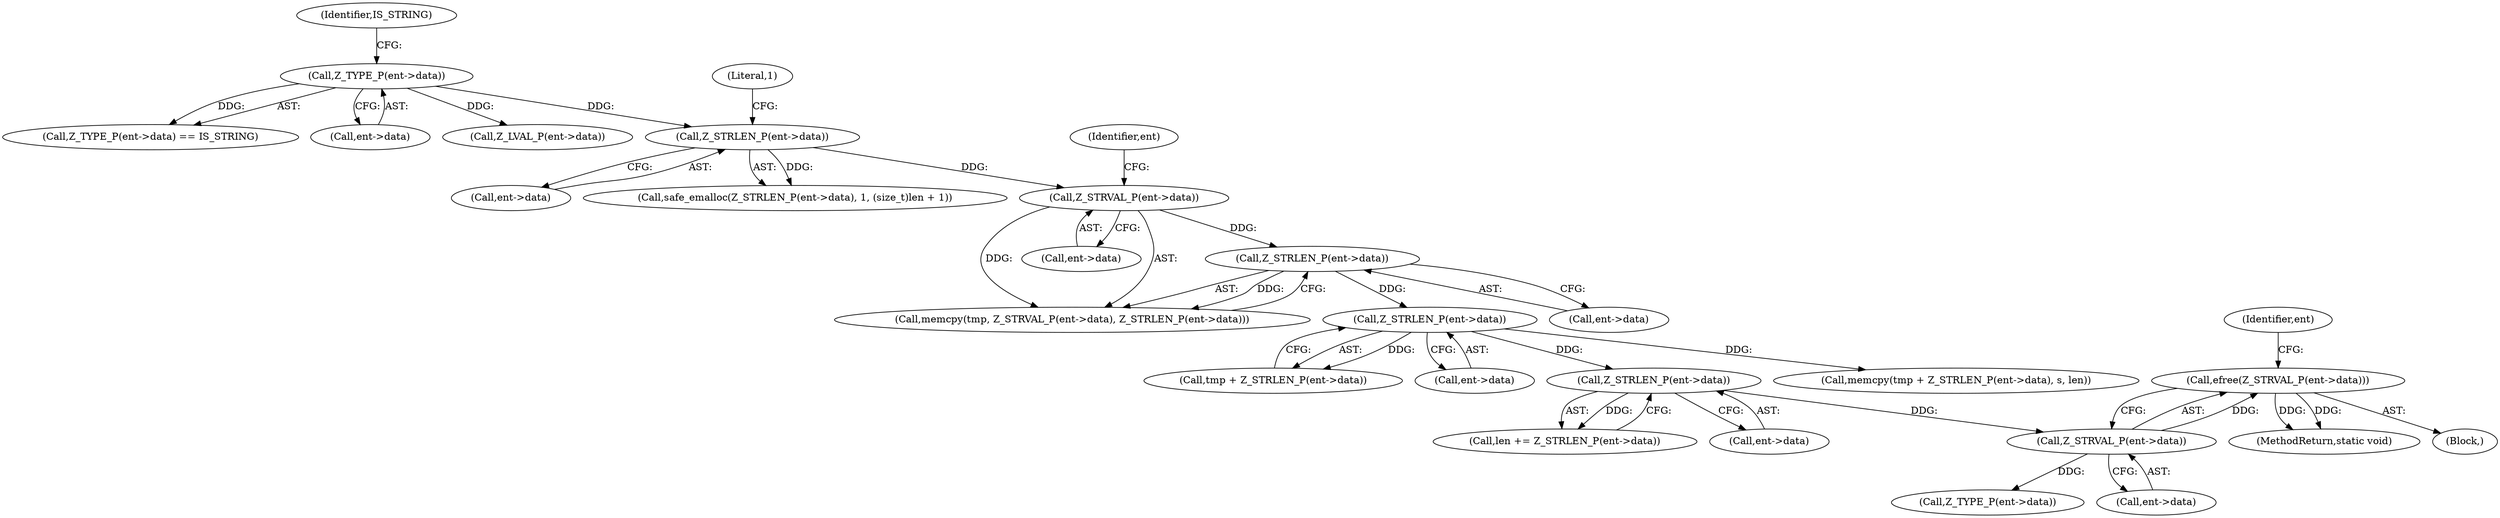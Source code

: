 digraph "0_php-src_426aeb2808955ee3d3f52e0cfb102834cdb836a5?w=1@API" {
"1000418" [label="(Call,efree(Z_STRVAL_P(ent->data)))"];
"1000419" [label="(Call,Z_STRVAL_P(ent->data))"];
"1000414" [label="(Call,Z_STRLEN_P(ent->data))"];
"1000406" [label="(Call,Z_STRLEN_P(ent->data))"];
"1000399" [label="(Call,Z_STRLEN_P(ent->data))"];
"1000395" [label="(Call,Z_STRVAL_P(ent->data))"];
"1000383" [label="(Call,Z_STRLEN_P(ent->data))"];
"1000374" [label="(Call,Z_TYPE_P(ent->data))"];
"1000403" [label="(Call,memcpy(tmp + Z_STRLEN_P(ent->data), s, len))"];
"1000404" [label="(Call,tmp + Z_STRLEN_P(ent->data))"];
"1000419" [label="(Call,Z_STRVAL_P(ent->data))"];
"1000375" [label="(Call,ent->data)"];
"1000387" [label="(Literal,1)"];
"1000401" [label="(Identifier,ent)"];
"1000414" [label="(Call,Z_STRLEN_P(ent->data))"];
"1000400" [label="(Call,ent->data)"];
"1000447" [label="(Call,Z_LVAL_P(ent->data))"];
"1000383" [label="(Call,Z_STRLEN_P(ent->data))"];
"1000373" [label="(Call,Z_TYPE_P(ent->data) == IS_STRING)"];
"1000412" [label="(Call,len += Z_STRLEN_P(ent->data))"];
"1000396" [label="(Call,ent->data)"];
"1000415" [label="(Call,ent->data)"];
"1000406" [label="(Call,Z_STRLEN_P(ent->data))"];
"1000393" [label="(Call,memcpy(tmp, Z_STRVAL_P(ent->data), Z_STRLEN_P(ent->data)))"];
"1000374" [label="(Call,Z_TYPE_P(ent->data))"];
"1000395" [label="(Call,Z_STRVAL_P(ent->data))"];
"1000424" [label="(Call,Z_TYPE_P(ent->data))"];
"1000418" [label="(Call,efree(Z_STRVAL_P(ent->data)))"];
"1000407" [label="(Call,ent->data)"];
"1000477" [label="(MethodReturn,static void)"];
"1000379" [label="(Block,)"];
"1000378" [label="(Identifier,IS_STRING)"];
"1000384" [label="(Call,ent->data)"];
"1000426" [label="(Identifier,ent)"];
"1000420" [label="(Call,ent->data)"];
"1000382" [label="(Call,safe_emalloc(Z_STRLEN_P(ent->data), 1, (size_t)len + 1))"];
"1000399" [label="(Call,Z_STRLEN_P(ent->data))"];
"1000418" -> "1000379"  [label="AST: "];
"1000418" -> "1000419"  [label="CFG: "];
"1000419" -> "1000418"  [label="AST: "];
"1000426" -> "1000418"  [label="CFG: "];
"1000418" -> "1000477"  [label="DDG: "];
"1000418" -> "1000477"  [label="DDG: "];
"1000419" -> "1000418"  [label="DDG: "];
"1000419" -> "1000420"  [label="CFG: "];
"1000420" -> "1000419"  [label="AST: "];
"1000414" -> "1000419"  [label="DDG: "];
"1000419" -> "1000424"  [label="DDG: "];
"1000414" -> "1000412"  [label="AST: "];
"1000414" -> "1000415"  [label="CFG: "];
"1000415" -> "1000414"  [label="AST: "];
"1000412" -> "1000414"  [label="CFG: "];
"1000414" -> "1000412"  [label="DDG: "];
"1000406" -> "1000414"  [label="DDG: "];
"1000406" -> "1000404"  [label="AST: "];
"1000406" -> "1000407"  [label="CFG: "];
"1000407" -> "1000406"  [label="AST: "];
"1000404" -> "1000406"  [label="CFG: "];
"1000406" -> "1000403"  [label="DDG: "];
"1000406" -> "1000404"  [label="DDG: "];
"1000399" -> "1000406"  [label="DDG: "];
"1000399" -> "1000393"  [label="AST: "];
"1000399" -> "1000400"  [label="CFG: "];
"1000400" -> "1000399"  [label="AST: "];
"1000393" -> "1000399"  [label="CFG: "];
"1000399" -> "1000393"  [label="DDG: "];
"1000395" -> "1000399"  [label="DDG: "];
"1000395" -> "1000393"  [label="AST: "];
"1000395" -> "1000396"  [label="CFG: "];
"1000396" -> "1000395"  [label="AST: "];
"1000401" -> "1000395"  [label="CFG: "];
"1000395" -> "1000393"  [label="DDG: "];
"1000383" -> "1000395"  [label="DDG: "];
"1000383" -> "1000382"  [label="AST: "];
"1000383" -> "1000384"  [label="CFG: "];
"1000384" -> "1000383"  [label="AST: "];
"1000387" -> "1000383"  [label="CFG: "];
"1000383" -> "1000382"  [label="DDG: "];
"1000374" -> "1000383"  [label="DDG: "];
"1000374" -> "1000373"  [label="AST: "];
"1000374" -> "1000375"  [label="CFG: "];
"1000375" -> "1000374"  [label="AST: "];
"1000378" -> "1000374"  [label="CFG: "];
"1000374" -> "1000373"  [label="DDG: "];
"1000374" -> "1000447"  [label="DDG: "];
}
